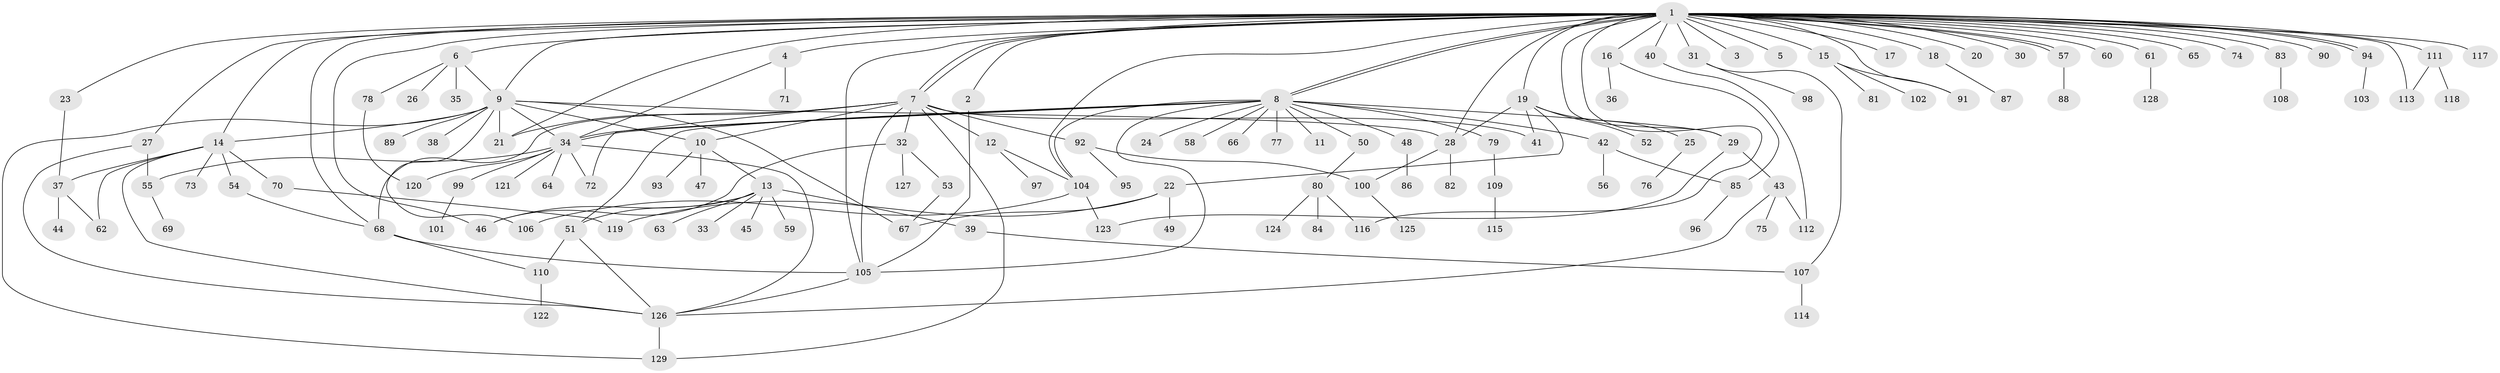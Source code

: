 // Generated by graph-tools (version 1.1) at 2025/14/03/09/25 04:14:29]
// undirected, 129 vertices, 180 edges
graph export_dot {
graph [start="1"]
  node [color=gray90,style=filled];
  1;
  2;
  3;
  4;
  5;
  6;
  7;
  8;
  9;
  10;
  11;
  12;
  13;
  14;
  15;
  16;
  17;
  18;
  19;
  20;
  21;
  22;
  23;
  24;
  25;
  26;
  27;
  28;
  29;
  30;
  31;
  32;
  33;
  34;
  35;
  36;
  37;
  38;
  39;
  40;
  41;
  42;
  43;
  44;
  45;
  46;
  47;
  48;
  49;
  50;
  51;
  52;
  53;
  54;
  55;
  56;
  57;
  58;
  59;
  60;
  61;
  62;
  63;
  64;
  65;
  66;
  67;
  68;
  69;
  70;
  71;
  72;
  73;
  74;
  75;
  76;
  77;
  78;
  79;
  80;
  81;
  82;
  83;
  84;
  85;
  86;
  87;
  88;
  89;
  90;
  91;
  92;
  93;
  94;
  95;
  96;
  97;
  98;
  99;
  100;
  101;
  102;
  103;
  104;
  105;
  106;
  107;
  108;
  109;
  110;
  111;
  112;
  113;
  114;
  115;
  116;
  117;
  118;
  119;
  120;
  121;
  122;
  123;
  124;
  125;
  126;
  127;
  128;
  129;
  1 -- 2;
  1 -- 3;
  1 -- 4;
  1 -- 5;
  1 -- 6;
  1 -- 7;
  1 -- 7;
  1 -- 8;
  1 -- 8;
  1 -- 9;
  1 -- 14;
  1 -- 15;
  1 -- 16;
  1 -- 17;
  1 -- 18;
  1 -- 19;
  1 -- 20;
  1 -- 21;
  1 -- 23;
  1 -- 27;
  1 -- 28;
  1 -- 29;
  1 -- 30;
  1 -- 31;
  1 -- 40;
  1 -- 46;
  1 -- 57;
  1 -- 57;
  1 -- 60;
  1 -- 61;
  1 -- 65;
  1 -- 68;
  1 -- 74;
  1 -- 83;
  1 -- 90;
  1 -- 91;
  1 -- 94;
  1 -- 94;
  1 -- 104;
  1 -- 105;
  1 -- 111;
  1 -- 113;
  1 -- 116;
  1 -- 117;
  2 -- 105;
  4 -- 34;
  4 -- 71;
  6 -- 9;
  6 -- 26;
  6 -- 35;
  6 -- 78;
  7 -- 10;
  7 -- 12;
  7 -- 21;
  7 -- 32;
  7 -- 41;
  7 -- 68;
  7 -- 72;
  7 -- 92;
  7 -- 105;
  7 -- 129;
  8 -- 11;
  8 -- 24;
  8 -- 29;
  8 -- 34;
  8 -- 34;
  8 -- 42;
  8 -- 48;
  8 -- 50;
  8 -- 51;
  8 -- 58;
  8 -- 66;
  8 -- 77;
  8 -- 79;
  8 -- 104;
  8 -- 105;
  9 -- 10;
  9 -- 14;
  9 -- 21;
  9 -- 28;
  9 -- 34;
  9 -- 38;
  9 -- 67;
  9 -- 89;
  9 -- 106;
  9 -- 129;
  10 -- 13;
  10 -- 47;
  10 -- 93;
  12 -- 97;
  12 -- 104;
  13 -- 33;
  13 -- 39;
  13 -- 45;
  13 -- 46;
  13 -- 51;
  13 -- 59;
  13 -- 63;
  14 -- 37;
  14 -- 54;
  14 -- 62;
  14 -- 70;
  14 -- 73;
  14 -- 126;
  15 -- 81;
  15 -- 91;
  15 -- 102;
  16 -- 36;
  16 -- 85;
  18 -- 87;
  19 -- 22;
  19 -- 25;
  19 -- 28;
  19 -- 41;
  19 -- 52;
  22 -- 49;
  22 -- 67;
  22 -- 119;
  23 -- 37;
  25 -- 76;
  27 -- 55;
  27 -- 126;
  28 -- 82;
  28 -- 100;
  29 -- 43;
  29 -- 123;
  31 -- 98;
  31 -- 107;
  32 -- 46;
  32 -- 53;
  32 -- 127;
  34 -- 55;
  34 -- 64;
  34 -- 72;
  34 -- 99;
  34 -- 120;
  34 -- 121;
  34 -- 126;
  37 -- 44;
  37 -- 62;
  39 -- 107;
  40 -- 112;
  42 -- 56;
  42 -- 85;
  43 -- 75;
  43 -- 112;
  43 -- 126;
  48 -- 86;
  50 -- 80;
  51 -- 110;
  51 -- 126;
  53 -- 67;
  54 -- 68;
  55 -- 69;
  57 -- 88;
  61 -- 128;
  68 -- 105;
  68 -- 110;
  70 -- 119;
  78 -- 120;
  79 -- 109;
  80 -- 84;
  80 -- 116;
  80 -- 124;
  83 -- 108;
  85 -- 96;
  92 -- 95;
  92 -- 100;
  94 -- 103;
  99 -- 101;
  100 -- 125;
  104 -- 106;
  104 -- 123;
  105 -- 126;
  107 -- 114;
  109 -- 115;
  110 -- 122;
  111 -- 113;
  111 -- 118;
  126 -- 129;
}
